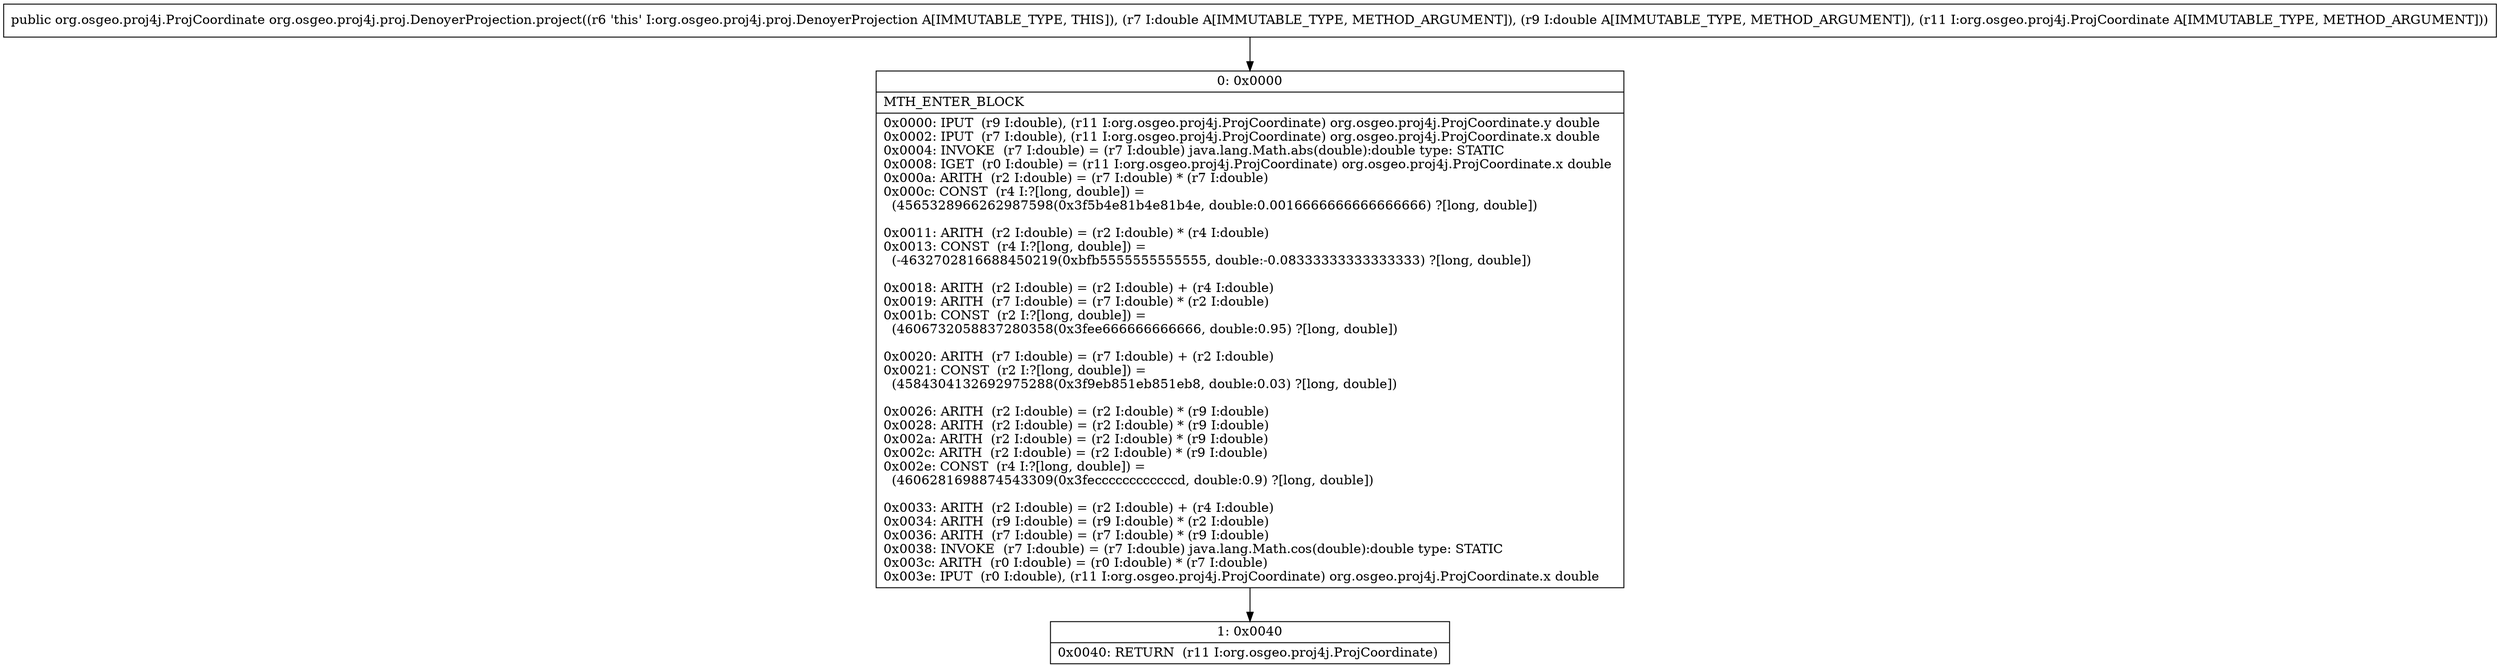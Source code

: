 digraph "CFG fororg.osgeo.proj4j.proj.DenoyerProjection.project(DDLorg\/osgeo\/proj4j\/ProjCoordinate;)Lorg\/osgeo\/proj4j\/ProjCoordinate;" {
Node_0 [shape=record,label="{0\:\ 0x0000|MTH_ENTER_BLOCK\l|0x0000: IPUT  (r9 I:double), (r11 I:org.osgeo.proj4j.ProjCoordinate) org.osgeo.proj4j.ProjCoordinate.y double \l0x0002: IPUT  (r7 I:double), (r11 I:org.osgeo.proj4j.ProjCoordinate) org.osgeo.proj4j.ProjCoordinate.x double \l0x0004: INVOKE  (r7 I:double) = (r7 I:double) java.lang.Math.abs(double):double type: STATIC \l0x0008: IGET  (r0 I:double) = (r11 I:org.osgeo.proj4j.ProjCoordinate) org.osgeo.proj4j.ProjCoordinate.x double \l0x000a: ARITH  (r2 I:double) = (r7 I:double) * (r7 I:double) \l0x000c: CONST  (r4 I:?[long, double]) = \l  (4565328966262987598(0x3f5b4e81b4e81b4e, double:0.0016666666666666666) ?[long, double])\l \l0x0011: ARITH  (r2 I:double) = (r2 I:double) * (r4 I:double) \l0x0013: CONST  (r4 I:?[long, double]) = \l  (\-4632702816688450219(0xbfb5555555555555, double:\-0.08333333333333333) ?[long, double])\l \l0x0018: ARITH  (r2 I:double) = (r2 I:double) + (r4 I:double) \l0x0019: ARITH  (r7 I:double) = (r7 I:double) * (r2 I:double) \l0x001b: CONST  (r2 I:?[long, double]) = \l  (4606732058837280358(0x3fee666666666666, double:0.95) ?[long, double])\l \l0x0020: ARITH  (r7 I:double) = (r7 I:double) + (r2 I:double) \l0x0021: CONST  (r2 I:?[long, double]) = \l  (4584304132692975288(0x3f9eb851eb851eb8, double:0.03) ?[long, double])\l \l0x0026: ARITH  (r2 I:double) = (r2 I:double) * (r9 I:double) \l0x0028: ARITH  (r2 I:double) = (r2 I:double) * (r9 I:double) \l0x002a: ARITH  (r2 I:double) = (r2 I:double) * (r9 I:double) \l0x002c: ARITH  (r2 I:double) = (r2 I:double) * (r9 I:double) \l0x002e: CONST  (r4 I:?[long, double]) = \l  (4606281698874543309(0x3feccccccccccccd, double:0.9) ?[long, double])\l \l0x0033: ARITH  (r2 I:double) = (r2 I:double) + (r4 I:double) \l0x0034: ARITH  (r9 I:double) = (r9 I:double) * (r2 I:double) \l0x0036: ARITH  (r7 I:double) = (r7 I:double) * (r9 I:double) \l0x0038: INVOKE  (r7 I:double) = (r7 I:double) java.lang.Math.cos(double):double type: STATIC \l0x003c: ARITH  (r0 I:double) = (r0 I:double) * (r7 I:double) \l0x003e: IPUT  (r0 I:double), (r11 I:org.osgeo.proj4j.ProjCoordinate) org.osgeo.proj4j.ProjCoordinate.x double \l}"];
Node_1 [shape=record,label="{1\:\ 0x0040|0x0040: RETURN  (r11 I:org.osgeo.proj4j.ProjCoordinate) \l}"];
MethodNode[shape=record,label="{public org.osgeo.proj4j.ProjCoordinate org.osgeo.proj4j.proj.DenoyerProjection.project((r6 'this' I:org.osgeo.proj4j.proj.DenoyerProjection A[IMMUTABLE_TYPE, THIS]), (r7 I:double A[IMMUTABLE_TYPE, METHOD_ARGUMENT]), (r9 I:double A[IMMUTABLE_TYPE, METHOD_ARGUMENT]), (r11 I:org.osgeo.proj4j.ProjCoordinate A[IMMUTABLE_TYPE, METHOD_ARGUMENT])) }"];
MethodNode -> Node_0;
Node_0 -> Node_1;
}

